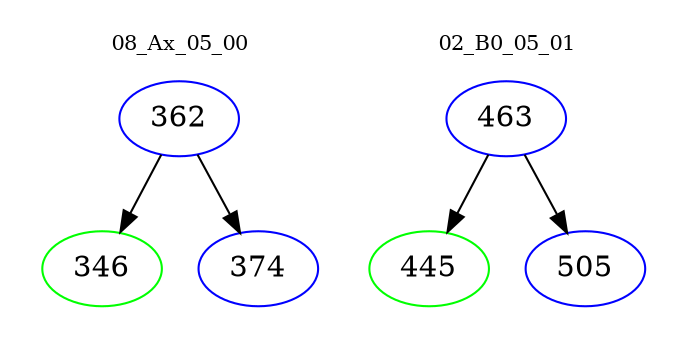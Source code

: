 digraph{
subgraph cluster_0 {
color = white
label = "08_Ax_05_00";
fontsize=10;
T0_362 [label="362", color="blue"]
T0_362 -> T0_346 [color="black"]
T0_346 [label="346", color="green"]
T0_362 -> T0_374 [color="black"]
T0_374 [label="374", color="blue"]
}
subgraph cluster_1 {
color = white
label = "02_B0_05_01";
fontsize=10;
T1_463 [label="463", color="blue"]
T1_463 -> T1_445 [color="black"]
T1_445 [label="445", color="green"]
T1_463 -> T1_505 [color="black"]
T1_505 [label="505", color="blue"]
}
}
